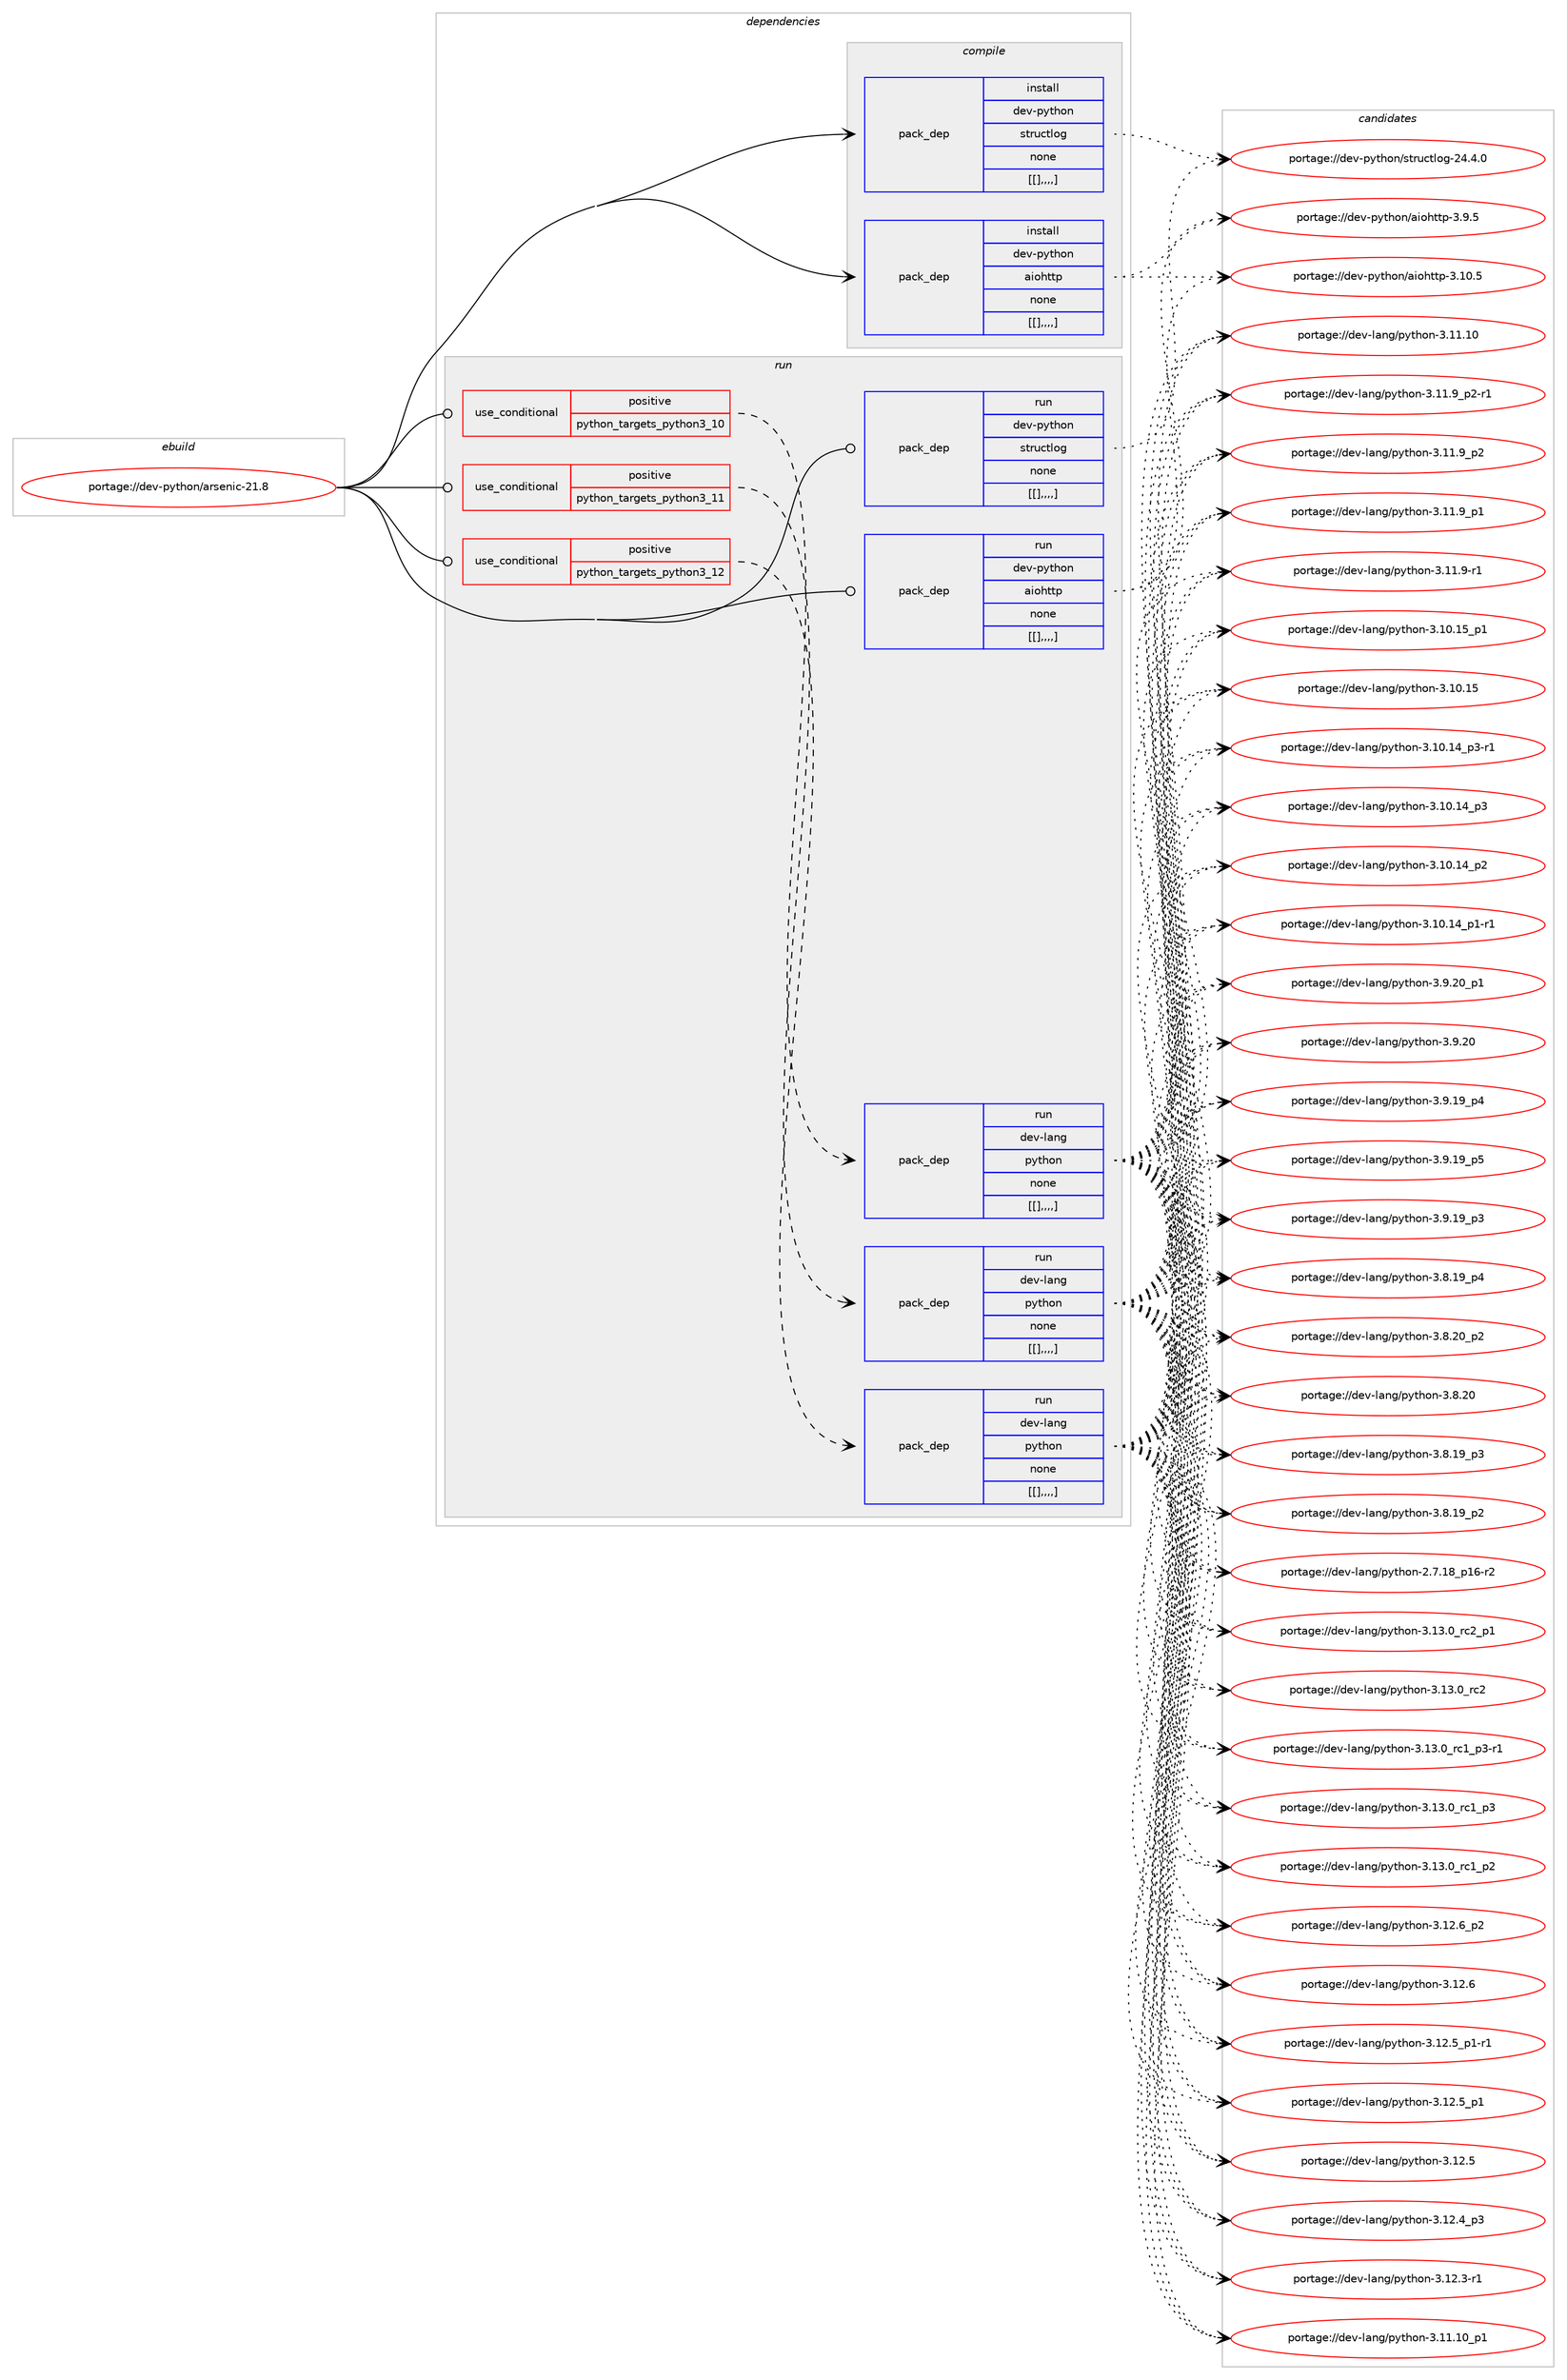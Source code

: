 digraph prolog {

# *************
# Graph options
# *************

newrank=true;
concentrate=true;
compound=true;
graph [rankdir=LR,fontname=Helvetica,fontsize=10,ranksep=1.5];#, ranksep=2.5, nodesep=0.2];
edge  [arrowhead=vee];
node  [fontname=Helvetica,fontsize=10];

# **********
# The ebuild
# **********

subgraph cluster_leftcol {
color=gray;
label=<<i>ebuild</i>>;
id [label="portage://dev-python/arsenic-21.8", color=red, width=4, href="../dev-python/arsenic-21.8.svg"];
}

# ****************
# The dependencies
# ****************

subgraph cluster_midcol {
color=gray;
label=<<i>dependencies</i>>;
subgraph cluster_compile {
fillcolor="#eeeeee";
style=filled;
label=<<i>compile</i>>;
subgraph pack110351 {
dependency143604 [label=<<TABLE BORDER="0" CELLBORDER="1" CELLSPACING="0" CELLPADDING="4" WIDTH="220"><TR><TD ROWSPAN="6" CELLPADDING="30">pack_dep</TD></TR><TR><TD WIDTH="110">install</TD></TR><TR><TD>dev-python</TD></TR><TR><TD>aiohttp</TD></TR><TR><TD>none</TD></TR><TR><TD>[[],,,,]</TD></TR></TABLE>>, shape=none, color=blue];
}
id:e -> dependency143604:w [weight=20,style="solid",arrowhead="vee"];
subgraph pack110352 {
dependency143605 [label=<<TABLE BORDER="0" CELLBORDER="1" CELLSPACING="0" CELLPADDING="4" WIDTH="220"><TR><TD ROWSPAN="6" CELLPADDING="30">pack_dep</TD></TR><TR><TD WIDTH="110">install</TD></TR><TR><TD>dev-python</TD></TR><TR><TD>structlog</TD></TR><TR><TD>none</TD></TR><TR><TD>[[],,,,]</TD></TR></TABLE>>, shape=none, color=blue];
}
id:e -> dependency143605:w [weight=20,style="solid",arrowhead="vee"];
}
subgraph cluster_compileandrun {
fillcolor="#eeeeee";
style=filled;
label=<<i>compile and run</i>>;
}
subgraph cluster_run {
fillcolor="#eeeeee";
style=filled;
label=<<i>run</i>>;
subgraph cond32044 {
dependency143606 [label=<<TABLE BORDER="0" CELLBORDER="1" CELLSPACING="0" CELLPADDING="4"><TR><TD ROWSPAN="3" CELLPADDING="10">use_conditional</TD></TR><TR><TD>positive</TD></TR><TR><TD>python_targets_python3_10</TD></TR></TABLE>>, shape=none, color=red];
subgraph pack110353 {
dependency143607 [label=<<TABLE BORDER="0" CELLBORDER="1" CELLSPACING="0" CELLPADDING="4" WIDTH="220"><TR><TD ROWSPAN="6" CELLPADDING="30">pack_dep</TD></TR><TR><TD WIDTH="110">run</TD></TR><TR><TD>dev-lang</TD></TR><TR><TD>python</TD></TR><TR><TD>none</TD></TR><TR><TD>[[],,,,]</TD></TR></TABLE>>, shape=none, color=blue];
}
dependency143606:e -> dependency143607:w [weight=20,style="dashed",arrowhead="vee"];
}
id:e -> dependency143606:w [weight=20,style="solid",arrowhead="odot"];
subgraph cond32045 {
dependency143608 [label=<<TABLE BORDER="0" CELLBORDER="1" CELLSPACING="0" CELLPADDING="4"><TR><TD ROWSPAN="3" CELLPADDING="10">use_conditional</TD></TR><TR><TD>positive</TD></TR><TR><TD>python_targets_python3_11</TD></TR></TABLE>>, shape=none, color=red];
subgraph pack110354 {
dependency143609 [label=<<TABLE BORDER="0" CELLBORDER="1" CELLSPACING="0" CELLPADDING="4" WIDTH="220"><TR><TD ROWSPAN="6" CELLPADDING="30">pack_dep</TD></TR><TR><TD WIDTH="110">run</TD></TR><TR><TD>dev-lang</TD></TR><TR><TD>python</TD></TR><TR><TD>none</TD></TR><TR><TD>[[],,,,]</TD></TR></TABLE>>, shape=none, color=blue];
}
dependency143608:e -> dependency143609:w [weight=20,style="dashed",arrowhead="vee"];
}
id:e -> dependency143608:w [weight=20,style="solid",arrowhead="odot"];
subgraph cond32046 {
dependency143610 [label=<<TABLE BORDER="0" CELLBORDER="1" CELLSPACING="0" CELLPADDING="4"><TR><TD ROWSPAN="3" CELLPADDING="10">use_conditional</TD></TR><TR><TD>positive</TD></TR><TR><TD>python_targets_python3_12</TD></TR></TABLE>>, shape=none, color=red];
subgraph pack110355 {
dependency143611 [label=<<TABLE BORDER="0" CELLBORDER="1" CELLSPACING="0" CELLPADDING="4" WIDTH="220"><TR><TD ROWSPAN="6" CELLPADDING="30">pack_dep</TD></TR><TR><TD WIDTH="110">run</TD></TR><TR><TD>dev-lang</TD></TR><TR><TD>python</TD></TR><TR><TD>none</TD></TR><TR><TD>[[],,,,]</TD></TR></TABLE>>, shape=none, color=blue];
}
dependency143610:e -> dependency143611:w [weight=20,style="dashed",arrowhead="vee"];
}
id:e -> dependency143610:w [weight=20,style="solid",arrowhead="odot"];
subgraph pack110356 {
dependency143612 [label=<<TABLE BORDER="0" CELLBORDER="1" CELLSPACING="0" CELLPADDING="4" WIDTH="220"><TR><TD ROWSPAN="6" CELLPADDING="30">pack_dep</TD></TR><TR><TD WIDTH="110">run</TD></TR><TR><TD>dev-python</TD></TR><TR><TD>aiohttp</TD></TR><TR><TD>none</TD></TR><TR><TD>[[],,,,]</TD></TR></TABLE>>, shape=none, color=blue];
}
id:e -> dependency143612:w [weight=20,style="solid",arrowhead="odot"];
subgraph pack110357 {
dependency143613 [label=<<TABLE BORDER="0" CELLBORDER="1" CELLSPACING="0" CELLPADDING="4" WIDTH="220"><TR><TD ROWSPAN="6" CELLPADDING="30">pack_dep</TD></TR><TR><TD WIDTH="110">run</TD></TR><TR><TD>dev-python</TD></TR><TR><TD>structlog</TD></TR><TR><TD>none</TD></TR><TR><TD>[[],,,,]</TD></TR></TABLE>>, shape=none, color=blue];
}
id:e -> dependency143613:w [weight=20,style="solid",arrowhead="odot"];
}
}

# **************
# The candidates
# **************

subgraph cluster_choices {
rank=same;
color=gray;
label=<<i>candidates</i>>;

subgraph choice110351 {
color=black;
nodesep=1;
choice10010111845112121116104111110479710511110411611611245514649484653 [label="portage://dev-python/aiohttp-3.10.5", color=red, width=4,href="../dev-python/aiohttp-3.10.5.svg"];
choice100101118451121211161041111104797105111104116116112455146574653 [label="portage://dev-python/aiohttp-3.9.5", color=red, width=4,href="../dev-python/aiohttp-3.9.5.svg"];
dependency143604:e -> choice10010111845112121116104111110479710511110411611611245514649484653:w [style=dotted,weight="100"];
dependency143604:e -> choice100101118451121211161041111104797105111104116116112455146574653:w [style=dotted,weight="100"];
}
subgraph choice110352 {
color=black;
nodesep=1;
choice10010111845112121116104111110471151161141179911610811110345505246524648 [label="portage://dev-python/structlog-24.4.0", color=red, width=4,href="../dev-python/structlog-24.4.0.svg"];
dependency143605:e -> choice10010111845112121116104111110471151161141179911610811110345505246524648:w [style=dotted,weight="100"];
}
subgraph choice110353 {
color=black;
nodesep=1;
choice100101118451089711010347112121116104111110455146495146489511499509511249 [label="portage://dev-lang/python-3.13.0_rc2_p1", color=red, width=4,href="../dev-lang/python-3.13.0_rc2_p1.svg"];
choice10010111845108971101034711212111610411111045514649514648951149950 [label="portage://dev-lang/python-3.13.0_rc2", color=red, width=4,href="../dev-lang/python-3.13.0_rc2.svg"];
choice1001011184510897110103471121211161041111104551464951464895114994995112514511449 [label="portage://dev-lang/python-3.13.0_rc1_p3-r1", color=red, width=4,href="../dev-lang/python-3.13.0_rc1_p3-r1.svg"];
choice100101118451089711010347112121116104111110455146495146489511499499511251 [label="portage://dev-lang/python-3.13.0_rc1_p3", color=red, width=4,href="../dev-lang/python-3.13.0_rc1_p3.svg"];
choice100101118451089711010347112121116104111110455146495146489511499499511250 [label="portage://dev-lang/python-3.13.0_rc1_p2", color=red, width=4,href="../dev-lang/python-3.13.0_rc1_p2.svg"];
choice100101118451089711010347112121116104111110455146495046549511250 [label="portage://dev-lang/python-3.12.6_p2", color=red, width=4,href="../dev-lang/python-3.12.6_p2.svg"];
choice10010111845108971101034711212111610411111045514649504654 [label="portage://dev-lang/python-3.12.6", color=red, width=4,href="../dev-lang/python-3.12.6.svg"];
choice1001011184510897110103471121211161041111104551464950465395112494511449 [label="portage://dev-lang/python-3.12.5_p1-r1", color=red, width=4,href="../dev-lang/python-3.12.5_p1-r1.svg"];
choice100101118451089711010347112121116104111110455146495046539511249 [label="portage://dev-lang/python-3.12.5_p1", color=red, width=4,href="../dev-lang/python-3.12.5_p1.svg"];
choice10010111845108971101034711212111610411111045514649504653 [label="portage://dev-lang/python-3.12.5", color=red, width=4,href="../dev-lang/python-3.12.5.svg"];
choice100101118451089711010347112121116104111110455146495046529511251 [label="portage://dev-lang/python-3.12.4_p3", color=red, width=4,href="../dev-lang/python-3.12.4_p3.svg"];
choice100101118451089711010347112121116104111110455146495046514511449 [label="portage://dev-lang/python-3.12.3-r1", color=red, width=4,href="../dev-lang/python-3.12.3-r1.svg"];
choice10010111845108971101034711212111610411111045514649494649489511249 [label="portage://dev-lang/python-3.11.10_p1", color=red, width=4,href="../dev-lang/python-3.11.10_p1.svg"];
choice1001011184510897110103471121211161041111104551464949464948 [label="portage://dev-lang/python-3.11.10", color=red, width=4,href="../dev-lang/python-3.11.10.svg"];
choice1001011184510897110103471121211161041111104551464949465795112504511449 [label="portage://dev-lang/python-3.11.9_p2-r1", color=red, width=4,href="../dev-lang/python-3.11.9_p2-r1.svg"];
choice100101118451089711010347112121116104111110455146494946579511250 [label="portage://dev-lang/python-3.11.9_p2", color=red, width=4,href="../dev-lang/python-3.11.9_p2.svg"];
choice100101118451089711010347112121116104111110455146494946579511249 [label="portage://dev-lang/python-3.11.9_p1", color=red, width=4,href="../dev-lang/python-3.11.9_p1.svg"];
choice100101118451089711010347112121116104111110455146494946574511449 [label="portage://dev-lang/python-3.11.9-r1", color=red, width=4,href="../dev-lang/python-3.11.9-r1.svg"];
choice10010111845108971101034711212111610411111045514649484649539511249 [label="portage://dev-lang/python-3.10.15_p1", color=red, width=4,href="../dev-lang/python-3.10.15_p1.svg"];
choice1001011184510897110103471121211161041111104551464948464953 [label="portage://dev-lang/python-3.10.15", color=red, width=4,href="../dev-lang/python-3.10.15.svg"];
choice100101118451089711010347112121116104111110455146494846495295112514511449 [label="portage://dev-lang/python-3.10.14_p3-r1", color=red, width=4,href="../dev-lang/python-3.10.14_p3-r1.svg"];
choice10010111845108971101034711212111610411111045514649484649529511251 [label="portage://dev-lang/python-3.10.14_p3", color=red, width=4,href="../dev-lang/python-3.10.14_p3.svg"];
choice10010111845108971101034711212111610411111045514649484649529511250 [label="portage://dev-lang/python-3.10.14_p2", color=red, width=4,href="../dev-lang/python-3.10.14_p2.svg"];
choice100101118451089711010347112121116104111110455146494846495295112494511449 [label="portage://dev-lang/python-3.10.14_p1-r1", color=red, width=4,href="../dev-lang/python-3.10.14_p1-r1.svg"];
choice100101118451089711010347112121116104111110455146574650489511249 [label="portage://dev-lang/python-3.9.20_p1", color=red, width=4,href="../dev-lang/python-3.9.20_p1.svg"];
choice10010111845108971101034711212111610411111045514657465048 [label="portage://dev-lang/python-3.9.20", color=red, width=4,href="../dev-lang/python-3.9.20.svg"];
choice100101118451089711010347112121116104111110455146574649579511253 [label="portage://dev-lang/python-3.9.19_p5", color=red, width=4,href="../dev-lang/python-3.9.19_p5.svg"];
choice100101118451089711010347112121116104111110455146574649579511252 [label="portage://dev-lang/python-3.9.19_p4", color=red, width=4,href="../dev-lang/python-3.9.19_p4.svg"];
choice100101118451089711010347112121116104111110455146574649579511251 [label="portage://dev-lang/python-3.9.19_p3", color=red, width=4,href="../dev-lang/python-3.9.19_p3.svg"];
choice100101118451089711010347112121116104111110455146564650489511250 [label="portage://dev-lang/python-3.8.20_p2", color=red, width=4,href="../dev-lang/python-3.8.20_p2.svg"];
choice10010111845108971101034711212111610411111045514656465048 [label="portage://dev-lang/python-3.8.20", color=red, width=4,href="../dev-lang/python-3.8.20.svg"];
choice100101118451089711010347112121116104111110455146564649579511252 [label="portage://dev-lang/python-3.8.19_p4", color=red, width=4,href="../dev-lang/python-3.8.19_p4.svg"];
choice100101118451089711010347112121116104111110455146564649579511251 [label="portage://dev-lang/python-3.8.19_p3", color=red, width=4,href="../dev-lang/python-3.8.19_p3.svg"];
choice100101118451089711010347112121116104111110455146564649579511250 [label="portage://dev-lang/python-3.8.19_p2", color=red, width=4,href="../dev-lang/python-3.8.19_p2.svg"];
choice100101118451089711010347112121116104111110455046554649569511249544511450 [label="portage://dev-lang/python-2.7.18_p16-r2", color=red, width=4,href="../dev-lang/python-2.7.18_p16-r2.svg"];
dependency143607:e -> choice100101118451089711010347112121116104111110455146495146489511499509511249:w [style=dotted,weight="100"];
dependency143607:e -> choice10010111845108971101034711212111610411111045514649514648951149950:w [style=dotted,weight="100"];
dependency143607:e -> choice1001011184510897110103471121211161041111104551464951464895114994995112514511449:w [style=dotted,weight="100"];
dependency143607:e -> choice100101118451089711010347112121116104111110455146495146489511499499511251:w [style=dotted,weight="100"];
dependency143607:e -> choice100101118451089711010347112121116104111110455146495146489511499499511250:w [style=dotted,weight="100"];
dependency143607:e -> choice100101118451089711010347112121116104111110455146495046549511250:w [style=dotted,weight="100"];
dependency143607:e -> choice10010111845108971101034711212111610411111045514649504654:w [style=dotted,weight="100"];
dependency143607:e -> choice1001011184510897110103471121211161041111104551464950465395112494511449:w [style=dotted,weight="100"];
dependency143607:e -> choice100101118451089711010347112121116104111110455146495046539511249:w [style=dotted,weight="100"];
dependency143607:e -> choice10010111845108971101034711212111610411111045514649504653:w [style=dotted,weight="100"];
dependency143607:e -> choice100101118451089711010347112121116104111110455146495046529511251:w [style=dotted,weight="100"];
dependency143607:e -> choice100101118451089711010347112121116104111110455146495046514511449:w [style=dotted,weight="100"];
dependency143607:e -> choice10010111845108971101034711212111610411111045514649494649489511249:w [style=dotted,weight="100"];
dependency143607:e -> choice1001011184510897110103471121211161041111104551464949464948:w [style=dotted,weight="100"];
dependency143607:e -> choice1001011184510897110103471121211161041111104551464949465795112504511449:w [style=dotted,weight="100"];
dependency143607:e -> choice100101118451089711010347112121116104111110455146494946579511250:w [style=dotted,weight="100"];
dependency143607:e -> choice100101118451089711010347112121116104111110455146494946579511249:w [style=dotted,weight="100"];
dependency143607:e -> choice100101118451089711010347112121116104111110455146494946574511449:w [style=dotted,weight="100"];
dependency143607:e -> choice10010111845108971101034711212111610411111045514649484649539511249:w [style=dotted,weight="100"];
dependency143607:e -> choice1001011184510897110103471121211161041111104551464948464953:w [style=dotted,weight="100"];
dependency143607:e -> choice100101118451089711010347112121116104111110455146494846495295112514511449:w [style=dotted,weight="100"];
dependency143607:e -> choice10010111845108971101034711212111610411111045514649484649529511251:w [style=dotted,weight="100"];
dependency143607:e -> choice10010111845108971101034711212111610411111045514649484649529511250:w [style=dotted,weight="100"];
dependency143607:e -> choice100101118451089711010347112121116104111110455146494846495295112494511449:w [style=dotted,weight="100"];
dependency143607:e -> choice100101118451089711010347112121116104111110455146574650489511249:w [style=dotted,weight="100"];
dependency143607:e -> choice10010111845108971101034711212111610411111045514657465048:w [style=dotted,weight="100"];
dependency143607:e -> choice100101118451089711010347112121116104111110455146574649579511253:w [style=dotted,weight="100"];
dependency143607:e -> choice100101118451089711010347112121116104111110455146574649579511252:w [style=dotted,weight="100"];
dependency143607:e -> choice100101118451089711010347112121116104111110455146574649579511251:w [style=dotted,weight="100"];
dependency143607:e -> choice100101118451089711010347112121116104111110455146564650489511250:w [style=dotted,weight="100"];
dependency143607:e -> choice10010111845108971101034711212111610411111045514656465048:w [style=dotted,weight="100"];
dependency143607:e -> choice100101118451089711010347112121116104111110455146564649579511252:w [style=dotted,weight="100"];
dependency143607:e -> choice100101118451089711010347112121116104111110455146564649579511251:w [style=dotted,weight="100"];
dependency143607:e -> choice100101118451089711010347112121116104111110455146564649579511250:w [style=dotted,weight="100"];
dependency143607:e -> choice100101118451089711010347112121116104111110455046554649569511249544511450:w [style=dotted,weight="100"];
}
subgraph choice110354 {
color=black;
nodesep=1;
choice100101118451089711010347112121116104111110455146495146489511499509511249 [label="portage://dev-lang/python-3.13.0_rc2_p1", color=red, width=4,href="../dev-lang/python-3.13.0_rc2_p1.svg"];
choice10010111845108971101034711212111610411111045514649514648951149950 [label="portage://dev-lang/python-3.13.0_rc2", color=red, width=4,href="../dev-lang/python-3.13.0_rc2.svg"];
choice1001011184510897110103471121211161041111104551464951464895114994995112514511449 [label="portage://dev-lang/python-3.13.0_rc1_p3-r1", color=red, width=4,href="../dev-lang/python-3.13.0_rc1_p3-r1.svg"];
choice100101118451089711010347112121116104111110455146495146489511499499511251 [label="portage://dev-lang/python-3.13.0_rc1_p3", color=red, width=4,href="../dev-lang/python-3.13.0_rc1_p3.svg"];
choice100101118451089711010347112121116104111110455146495146489511499499511250 [label="portage://dev-lang/python-3.13.0_rc1_p2", color=red, width=4,href="../dev-lang/python-3.13.0_rc1_p2.svg"];
choice100101118451089711010347112121116104111110455146495046549511250 [label="portage://dev-lang/python-3.12.6_p2", color=red, width=4,href="../dev-lang/python-3.12.6_p2.svg"];
choice10010111845108971101034711212111610411111045514649504654 [label="portage://dev-lang/python-3.12.6", color=red, width=4,href="../dev-lang/python-3.12.6.svg"];
choice1001011184510897110103471121211161041111104551464950465395112494511449 [label="portage://dev-lang/python-3.12.5_p1-r1", color=red, width=4,href="../dev-lang/python-3.12.5_p1-r1.svg"];
choice100101118451089711010347112121116104111110455146495046539511249 [label="portage://dev-lang/python-3.12.5_p1", color=red, width=4,href="../dev-lang/python-3.12.5_p1.svg"];
choice10010111845108971101034711212111610411111045514649504653 [label="portage://dev-lang/python-3.12.5", color=red, width=4,href="../dev-lang/python-3.12.5.svg"];
choice100101118451089711010347112121116104111110455146495046529511251 [label="portage://dev-lang/python-3.12.4_p3", color=red, width=4,href="../dev-lang/python-3.12.4_p3.svg"];
choice100101118451089711010347112121116104111110455146495046514511449 [label="portage://dev-lang/python-3.12.3-r1", color=red, width=4,href="../dev-lang/python-3.12.3-r1.svg"];
choice10010111845108971101034711212111610411111045514649494649489511249 [label="portage://dev-lang/python-3.11.10_p1", color=red, width=4,href="../dev-lang/python-3.11.10_p1.svg"];
choice1001011184510897110103471121211161041111104551464949464948 [label="portage://dev-lang/python-3.11.10", color=red, width=4,href="../dev-lang/python-3.11.10.svg"];
choice1001011184510897110103471121211161041111104551464949465795112504511449 [label="portage://dev-lang/python-3.11.9_p2-r1", color=red, width=4,href="../dev-lang/python-3.11.9_p2-r1.svg"];
choice100101118451089711010347112121116104111110455146494946579511250 [label="portage://dev-lang/python-3.11.9_p2", color=red, width=4,href="../dev-lang/python-3.11.9_p2.svg"];
choice100101118451089711010347112121116104111110455146494946579511249 [label="portage://dev-lang/python-3.11.9_p1", color=red, width=4,href="../dev-lang/python-3.11.9_p1.svg"];
choice100101118451089711010347112121116104111110455146494946574511449 [label="portage://dev-lang/python-3.11.9-r1", color=red, width=4,href="../dev-lang/python-3.11.9-r1.svg"];
choice10010111845108971101034711212111610411111045514649484649539511249 [label="portage://dev-lang/python-3.10.15_p1", color=red, width=4,href="../dev-lang/python-3.10.15_p1.svg"];
choice1001011184510897110103471121211161041111104551464948464953 [label="portage://dev-lang/python-3.10.15", color=red, width=4,href="../dev-lang/python-3.10.15.svg"];
choice100101118451089711010347112121116104111110455146494846495295112514511449 [label="portage://dev-lang/python-3.10.14_p3-r1", color=red, width=4,href="../dev-lang/python-3.10.14_p3-r1.svg"];
choice10010111845108971101034711212111610411111045514649484649529511251 [label="portage://dev-lang/python-3.10.14_p3", color=red, width=4,href="../dev-lang/python-3.10.14_p3.svg"];
choice10010111845108971101034711212111610411111045514649484649529511250 [label="portage://dev-lang/python-3.10.14_p2", color=red, width=4,href="../dev-lang/python-3.10.14_p2.svg"];
choice100101118451089711010347112121116104111110455146494846495295112494511449 [label="portage://dev-lang/python-3.10.14_p1-r1", color=red, width=4,href="../dev-lang/python-3.10.14_p1-r1.svg"];
choice100101118451089711010347112121116104111110455146574650489511249 [label="portage://dev-lang/python-3.9.20_p1", color=red, width=4,href="../dev-lang/python-3.9.20_p1.svg"];
choice10010111845108971101034711212111610411111045514657465048 [label="portage://dev-lang/python-3.9.20", color=red, width=4,href="../dev-lang/python-3.9.20.svg"];
choice100101118451089711010347112121116104111110455146574649579511253 [label="portage://dev-lang/python-3.9.19_p5", color=red, width=4,href="../dev-lang/python-3.9.19_p5.svg"];
choice100101118451089711010347112121116104111110455146574649579511252 [label="portage://dev-lang/python-3.9.19_p4", color=red, width=4,href="../dev-lang/python-3.9.19_p4.svg"];
choice100101118451089711010347112121116104111110455146574649579511251 [label="portage://dev-lang/python-3.9.19_p3", color=red, width=4,href="../dev-lang/python-3.9.19_p3.svg"];
choice100101118451089711010347112121116104111110455146564650489511250 [label="portage://dev-lang/python-3.8.20_p2", color=red, width=4,href="../dev-lang/python-3.8.20_p2.svg"];
choice10010111845108971101034711212111610411111045514656465048 [label="portage://dev-lang/python-3.8.20", color=red, width=4,href="../dev-lang/python-3.8.20.svg"];
choice100101118451089711010347112121116104111110455146564649579511252 [label="portage://dev-lang/python-3.8.19_p4", color=red, width=4,href="../dev-lang/python-3.8.19_p4.svg"];
choice100101118451089711010347112121116104111110455146564649579511251 [label="portage://dev-lang/python-3.8.19_p3", color=red, width=4,href="../dev-lang/python-3.8.19_p3.svg"];
choice100101118451089711010347112121116104111110455146564649579511250 [label="portage://dev-lang/python-3.8.19_p2", color=red, width=4,href="../dev-lang/python-3.8.19_p2.svg"];
choice100101118451089711010347112121116104111110455046554649569511249544511450 [label="portage://dev-lang/python-2.7.18_p16-r2", color=red, width=4,href="../dev-lang/python-2.7.18_p16-r2.svg"];
dependency143609:e -> choice100101118451089711010347112121116104111110455146495146489511499509511249:w [style=dotted,weight="100"];
dependency143609:e -> choice10010111845108971101034711212111610411111045514649514648951149950:w [style=dotted,weight="100"];
dependency143609:e -> choice1001011184510897110103471121211161041111104551464951464895114994995112514511449:w [style=dotted,weight="100"];
dependency143609:e -> choice100101118451089711010347112121116104111110455146495146489511499499511251:w [style=dotted,weight="100"];
dependency143609:e -> choice100101118451089711010347112121116104111110455146495146489511499499511250:w [style=dotted,weight="100"];
dependency143609:e -> choice100101118451089711010347112121116104111110455146495046549511250:w [style=dotted,weight="100"];
dependency143609:e -> choice10010111845108971101034711212111610411111045514649504654:w [style=dotted,weight="100"];
dependency143609:e -> choice1001011184510897110103471121211161041111104551464950465395112494511449:w [style=dotted,weight="100"];
dependency143609:e -> choice100101118451089711010347112121116104111110455146495046539511249:w [style=dotted,weight="100"];
dependency143609:e -> choice10010111845108971101034711212111610411111045514649504653:w [style=dotted,weight="100"];
dependency143609:e -> choice100101118451089711010347112121116104111110455146495046529511251:w [style=dotted,weight="100"];
dependency143609:e -> choice100101118451089711010347112121116104111110455146495046514511449:w [style=dotted,weight="100"];
dependency143609:e -> choice10010111845108971101034711212111610411111045514649494649489511249:w [style=dotted,weight="100"];
dependency143609:e -> choice1001011184510897110103471121211161041111104551464949464948:w [style=dotted,weight="100"];
dependency143609:e -> choice1001011184510897110103471121211161041111104551464949465795112504511449:w [style=dotted,weight="100"];
dependency143609:e -> choice100101118451089711010347112121116104111110455146494946579511250:w [style=dotted,weight="100"];
dependency143609:e -> choice100101118451089711010347112121116104111110455146494946579511249:w [style=dotted,weight="100"];
dependency143609:e -> choice100101118451089711010347112121116104111110455146494946574511449:w [style=dotted,weight="100"];
dependency143609:e -> choice10010111845108971101034711212111610411111045514649484649539511249:w [style=dotted,weight="100"];
dependency143609:e -> choice1001011184510897110103471121211161041111104551464948464953:w [style=dotted,weight="100"];
dependency143609:e -> choice100101118451089711010347112121116104111110455146494846495295112514511449:w [style=dotted,weight="100"];
dependency143609:e -> choice10010111845108971101034711212111610411111045514649484649529511251:w [style=dotted,weight="100"];
dependency143609:e -> choice10010111845108971101034711212111610411111045514649484649529511250:w [style=dotted,weight="100"];
dependency143609:e -> choice100101118451089711010347112121116104111110455146494846495295112494511449:w [style=dotted,weight="100"];
dependency143609:e -> choice100101118451089711010347112121116104111110455146574650489511249:w [style=dotted,weight="100"];
dependency143609:e -> choice10010111845108971101034711212111610411111045514657465048:w [style=dotted,weight="100"];
dependency143609:e -> choice100101118451089711010347112121116104111110455146574649579511253:w [style=dotted,weight="100"];
dependency143609:e -> choice100101118451089711010347112121116104111110455146574649579511252:w [style=dotted,weight="100"];
dependency143609:e -> choice100101118451089711010347112121116104111110455146574649579511251:w [style=dotted,weight="100"];
dependency143609:e -> choice100101118451089711010347112121116104111110455146564650489511250:w [style=dotted,weight="100"];
dependency143609:e -> choice10010111845108971101034711212111610411111045514656465048:w [style=dotted,weight="100"];
dependency143609:e -> choice100101118451089711010347112121116104111110455146564649579511252:w [style=dotted,weight="100"];
dependency143609:e -> choice100101118451089711010347112121116104111110455146564649579511251:w [style=dotted,weight="100"];
dependency143609:e -> choice100101118451089711010347112121116104111110455146564649579511250:w [style=dotted,weight="100"];
dependency143609:e -> choice100101118451089711010347112121116104111110455046554649569511249544511450:w [style=dotted,weight="100"];
}
subgraph choice110355 {
color=black;
nodesep=1;
choice100101118451089711010347112121116104111110455146495146489511499509511249 [label="portage://dev-lang/python-3.13.0_rc2_p1", color=red, width=4,href="../dev-lang/python-3.13.0_rc2_p1.svg"];
choice10010111845108971101034711212111610411111045514649514648951149950 [label="portage://dev-lang/python-3.13.0_rc2", color=red, width=4,href="../dev-lang/python-3.13.0_rc2.svg"];
choice1001011184510897110103471121211161041111104551464951464895114994995112514511449 [label="portage://dev-lang/python-3.13.0_rc1_p3-r1", color=red, width=4,href="../dev-lang/python-3.13.0_rc1_p3-r1.svg"];
choice100101118451089711010347112121116104111110455146495146489511499499511251 [label="portage://dev-lang/python-3.13.0_rc1_p3", color=red, width=4,href="../dev-lang/python-3.13.0_rc1_p3.svg"];
choice100101118451089711010347112121116104111110455146495146489511499499511250 [label="portage://dev-lang/python-3.13.0_rc1_p2", color=red, width=4,href="../dev-lang/python-3.13.0_rc1_p2.svg"];
choice100101118451089711010347112121116104111110455146495046549511250 [label="portage://dev-lang/python-3.12.6_p2", color=red, width=4,href="../dev-lang/python-3.12.6_p2.svg"];
choice10010111845108971101034711212111610411111045514649504654 [label="portage://dev-lang/python-3.12.6", color=red, width=4,href="../dev-lang/python-3.12.6.svg"];
choice1001011184510897110103471121211161041111104551464950465395112494511449 [label="portage://dev-lang/python-3.12.5_p1-r1", color=red, width=4,href="../dev-lang/python-3.12.5_p1-r1.svg"];
choice100101118451089711010347112121116104111110455146495046539511249 [label="portage://dev-lang/python-3.12.5_p1", color=red, width=4,href="../dev-lang/python-3.12.5_p1.svg"];
choice10010111845108971101034711212111610411111045514649504653 [label="portage://dev-lang/python-3.12.5", color=red, width=4,href="../dev-lang/python-3.12.5.svg"];
choice100101118451089711010347112121116104111110455146495046529511251 [label="portage://dev-lang/python-3.12.4_p3", color=red, width=4,href="../dev-lang/python-3.12.4_p3.svg"];
choice100101118451089711010347112121116104111110455146495046514511449 [label="portage://dev-lang/python-3.12.3-r1", color=red, width=4,href="../dev-lang/python-3.12.3-r1.svg"];
choice10010111845108971101034711212111610411111045514649494649489511249 [label="portage://dev-lang/python-3.11.10_p1", color=red, width=4,href="../dev-lang/python-3.11.10_p1.svg"];
choice1001011184510897110103471121211161041111104551464949464948 [label="portage://dev-lang/python-3.11.10", color=red, width=4,href="../dev-lang/python-3.11.10.svg"];
choice1001011184510897110103471121211161041111104551464949465795112504511449 [label="portage://dev-lang/python-3.11.9_p2-r1", color=red, width=4,href="../dev-lang/python-3.11.9_p2-r1.svg"];
choice100101118451089711010347112121116104111110455146494946579511250 [label="portage://dev-lang/python-3.11.9_p2", color=red, width=4,href="../dev-lang/python-3.11.9_p2.svg"];
choice100101118451089711010347112121116104111110455146494946579511249 [label="portage://dev-lang/python-3.11.9_p1", color=red, width=4,href="../dev-lang/python-3.11.9_p1.svg"];
choice100101118451089711010347112121116104111110455146494946574511449 [label="portage://dev-lang/python-3.11.9-r1", color=red, width=4,href="../dev-lang/python-3.11.9-r1.svg"];
choice10010111845108971101034711212111610411111045514649484649539511249 [label="portage://dev-lang/python-3.10.15_p1", color=red, width=4,href="../dev-lang/python-3.10.15_p1.svg"];
choice1001011184510897110103471121211161041111104551464948464953 [label="portage://dev-lang/python-3.10.15", color=red, width=4,href="../dev-lang/python-3.10.15.svg"];
choice100101118451089711010347112121116104111110455146494846495295112514511449 [label="portage://dev-lang/python-3.10.14_p3-r1", color=red, width=4,href="../dev-lang/python-3.10.14_p3-r1.svg"];
choice10010111845108971101034711212111610411111045514649484649529511251 [label="portage://dev-lang/python-3.10.14_p3", color=red, width=4,href="../dev-lang/python-3.10.14_p3.svg"];
choice10010111845108971101034711212111610411111045514649484649529511250 [label="portage://dev-lang/python-3.10.14_p2", color=red, width=4,href="../dev-lang/python-3.10.14_p2.svg"];
choice100101118451089711010347112121116104111110455146494846495295112494511449 [label="portage://dev-lang/python-3.10.14_p1-r1", color=red, width=4,href="../dev-lang/python-3.10.14_p1-r1.svg"];
choice100101118451089711010347112121116104111110455146574650489511249 [label="portage://dev-lang/python-3.9.20_p1", color=red, width=4,href="../dev-lang/python-3.9.20_p1.svg"];
choice10010111845108971101034711212111610411111045514657465048 [label="portage://dev-lang/python-3.9.20", color=red, width=4,href="../dev-lang/python-3.9.20.svg"];
choice100101118451089711010347112121116104111110455146574649579511253 [label="portage://dev-lang/python-3.9.19_p5", color=red, width=4,href="../dev-lang/python-3.9.19_p5.svg"];
choice100101118451089711010347112121116104111110455146574649579511252 [label="portage://dev-lang/python-3.9.19_p4", color=red, width=4,href="../dev-lang/python-3.9.19_p4.svg"];
choice100101118451089711010347112121116104111110455146574649579511251 [label="portage://dev-lang/python-3.9.19_p3", color=red, width=4,href="../dev-lang/python-3.9.19_p3.svg"];
choice100101118451089711010347112121116104111110455146564650489511250 [label="portage://dev-lang/python-3.8.20_p2", color=red, width=4,href="../dev-lang/python-3.8.20_p2.svg"];
choice10010111845108971101034711212111610411111045514656465048 [label="portage://dev-lang/python-3.8.20", color=red, width=4,href="../dev-lang/python-3.8.20.svg"];
choice100101118451089711010347112121116104111110455146564649579511252 [label="portage://dev-lang/python-3.8.19_p4", color=red, width=4,href="../dev-lang/python-3.8.19_p4.svg"];
choice100101118451089711010347112121116104111110455146564649579511251 [label="portage://dev-lang/python-3.8.19_p3", color=red, width=4,href="../dev-lang/python-3.8.19_p3.svg"];
choice100101118451089711010347112121116104111110455146564649579511250 [label="portage://dev-lang/python-3.8.19_p2", color=red, width=4,href="../dev-lang/python-3.8.19_p2.svg"];
choice100101118451089711010347112121116104111110455046554649569511249544511450 [label="portage://dev-lang/python-2.7.18_p16-r2", color=red, width=4,href="../dev-lang/python-2.7.18_p16-r2.svg"];
dependency143611:e -> choice100101118451089711010347112121116104111110455146495146489511499509511249:w [style=dotted,weight="100"];
dependency143611:e -> choice10010111845108971101034711212111610411111045514649514648951149950:w [style=dotted,weight="100"];
dependency143611:e -> choice1001011184510897110103471121211161041111104551464951464895114994995112514511449:w [style=dotted,weight="100"];
dependency143611:e -> choice100101118451089711010347112121116104111110455146495146489511499499511251:w [style=dotted,weight="100"];
dependency143611:e -> choice100101118451089711010347112121116104111110455146495146489511499499511250:w [style=dotted,weight="100"];
dependency143611:e -> choice100101118451089711010347112121116104111110455146495046549511250:w [style=dotted,weight="100"];
dependency143611:e -> choice10010111845108971101034711212111610411111045514649504654:w [style=dotted,weight="100"];
dependency143611:e -> choice1001011184510897110103471121211161041111104551464950465395112494511449:w [style=dotted,weight="100"];
dependency143611:e -> choice100101118451089711010347112121116104111110455146495046539511249:w [style=dotted,weight="100"];
dependency143611:e -> choice10010111845108971101034711212111610411111045514649504653:w [style=dotted,weight="100"];
dependency143611:e -> choice100101118451089711010347112121116104111110455146495046529511251:w [style=dotted,weight="100"];
dependency143611:e -> choice100101118451089711010347112121116104111110455146495046514511449:w [style=dotted,weight="100"];
dependency143611:e -> choice10010111845108971101034711212111610411111045514649494649489511249:w [style=dotted,weight="100"];
dependency143611:e -> choice1001011184510897110103471121211161041111104551464949464948:w [style=dotted,weight="100"];
dependency143611:e -> choice1001011184510897110103471121211161041111104551464949465795112504511449:w [style=dotted,weight="100"];
dependency143611:e -> choice100101118451089711010347112121116104111110455146494946579511250:w [style=dotted,weight="100"];
dependency143611:e -> choice100101118451089711010347112121116104111110455146494946579511249:w [style=dotted,weight="100"];
dependency143611:e -> choice100101118451089711010347112121116104111110455146494946574511449:w [style=dotted,weight="100"];
dependency143611:e -> choice10010111845108971101034711212111610411111045514649484649539511249:w [style=dotted,weight="100"];
dependency143611:e -> choice1001011184510897110103471121211161041111104551464948464953:w [style=dotted,weight="100"];
dependency143611:e -> choice100101118451089711010347112121116104111110455146494846495295112514511449:w [style=dotted,weight="100"];
dependency143611:e -> choice10010111845108971101034711212111610411111045514649484649529511251:w [style=dotted,weight="100"];
dependency143611:e -> choice10010111845108971101034711212111610411111045514649484649529511250:w [style=dotted,weight="100"];
dependency143611:e -> choice100101118451089711010347112121116104111110455146494846495295112494511449:w [style=dotted,weight="100"];
dependency143611:e -> choice100101118451089711010347112121116104111110455146574650489511249:w [style=dotted,weight="100"];
dependency143611:e -> choice10010111845108971101034711212111610411111045514657465048:w [style=dotted,weight="100"];
dependency143611:e -> choice100101118451089711010347112121116104111110455146574649579511253:w [style=dotted,weight="100"];
dependency143611:e -> choice100101118451089711010347112121116104111110455146574649579511252:w [style=dotted,weight="100"];
dependency143611:e -> choice100101118451089711010347112121116104111110455146574649579511251:w [style=dotted,weight="100"];
dependency143611:e -> choice100101118451089711010347112121116104111110455146564650489511250:w [style=dotted,weight="100"];
dependency143611:e -> choice10010111845108971101034711212111610411111045514656465048:w [style=dotted,weight="100"];
dependency143611:e -> choice100101118451089711010347112121116104111110455146564649579511252:w [style=dotted,weight="100"];
dependency143611:e -> choice100101118451089711010347112121116104111110455146564649579511251:w [style=dotted,weight="100"];
dependency143611:e -> choice100101118451089711010347112121116104111110455146564649579511250:w [style=dotted,weight="100"];
dependency143611:e -> choice100101118451089711010347112121116104111110455046554649569511249544511450:w [style=dotted,weight="100"];
}
subgraph choice110356 {
color=black;
nodesep=1;
choice10010111845112121116104111110479710511110411611611245514649484653 [label="portage://dev-python/aiohttp-3.10.5", color=red, width=4,href="../dev-python/aiohttp-3.10.5.svg"];
choice100101118451121211161041111104797105111104116116112455146574653 [label="portage://dev-python/aiohttp-3.9.5", color=red, width=4,href="../dev-python/aiohttp-3.9.5.svg"];
dependency143612:e -> choice10010111845112121116104111110479710511110411611611245514649484653:w [style=dotted,weight="100"];
dependency143612:e -> choice100101118451121211161041111104797105111104116116112455146574653:w [style=dotted,weight="100"];
}
subgraph choice110357 {
color=black;
nodesep=1;
choice10010111845112121116104111110471151161141179911610811110345505246524648 [label="portage://dev-python/structlog-24.4.0", color=red, width=4,href="../dev-python/structlog-24.4.0.svg"];
dependency143613:e -> choice10010111845112121116104111110471151161141179911610811110345505246524648:w [style=dotted,weight="100"];
}
}

}
